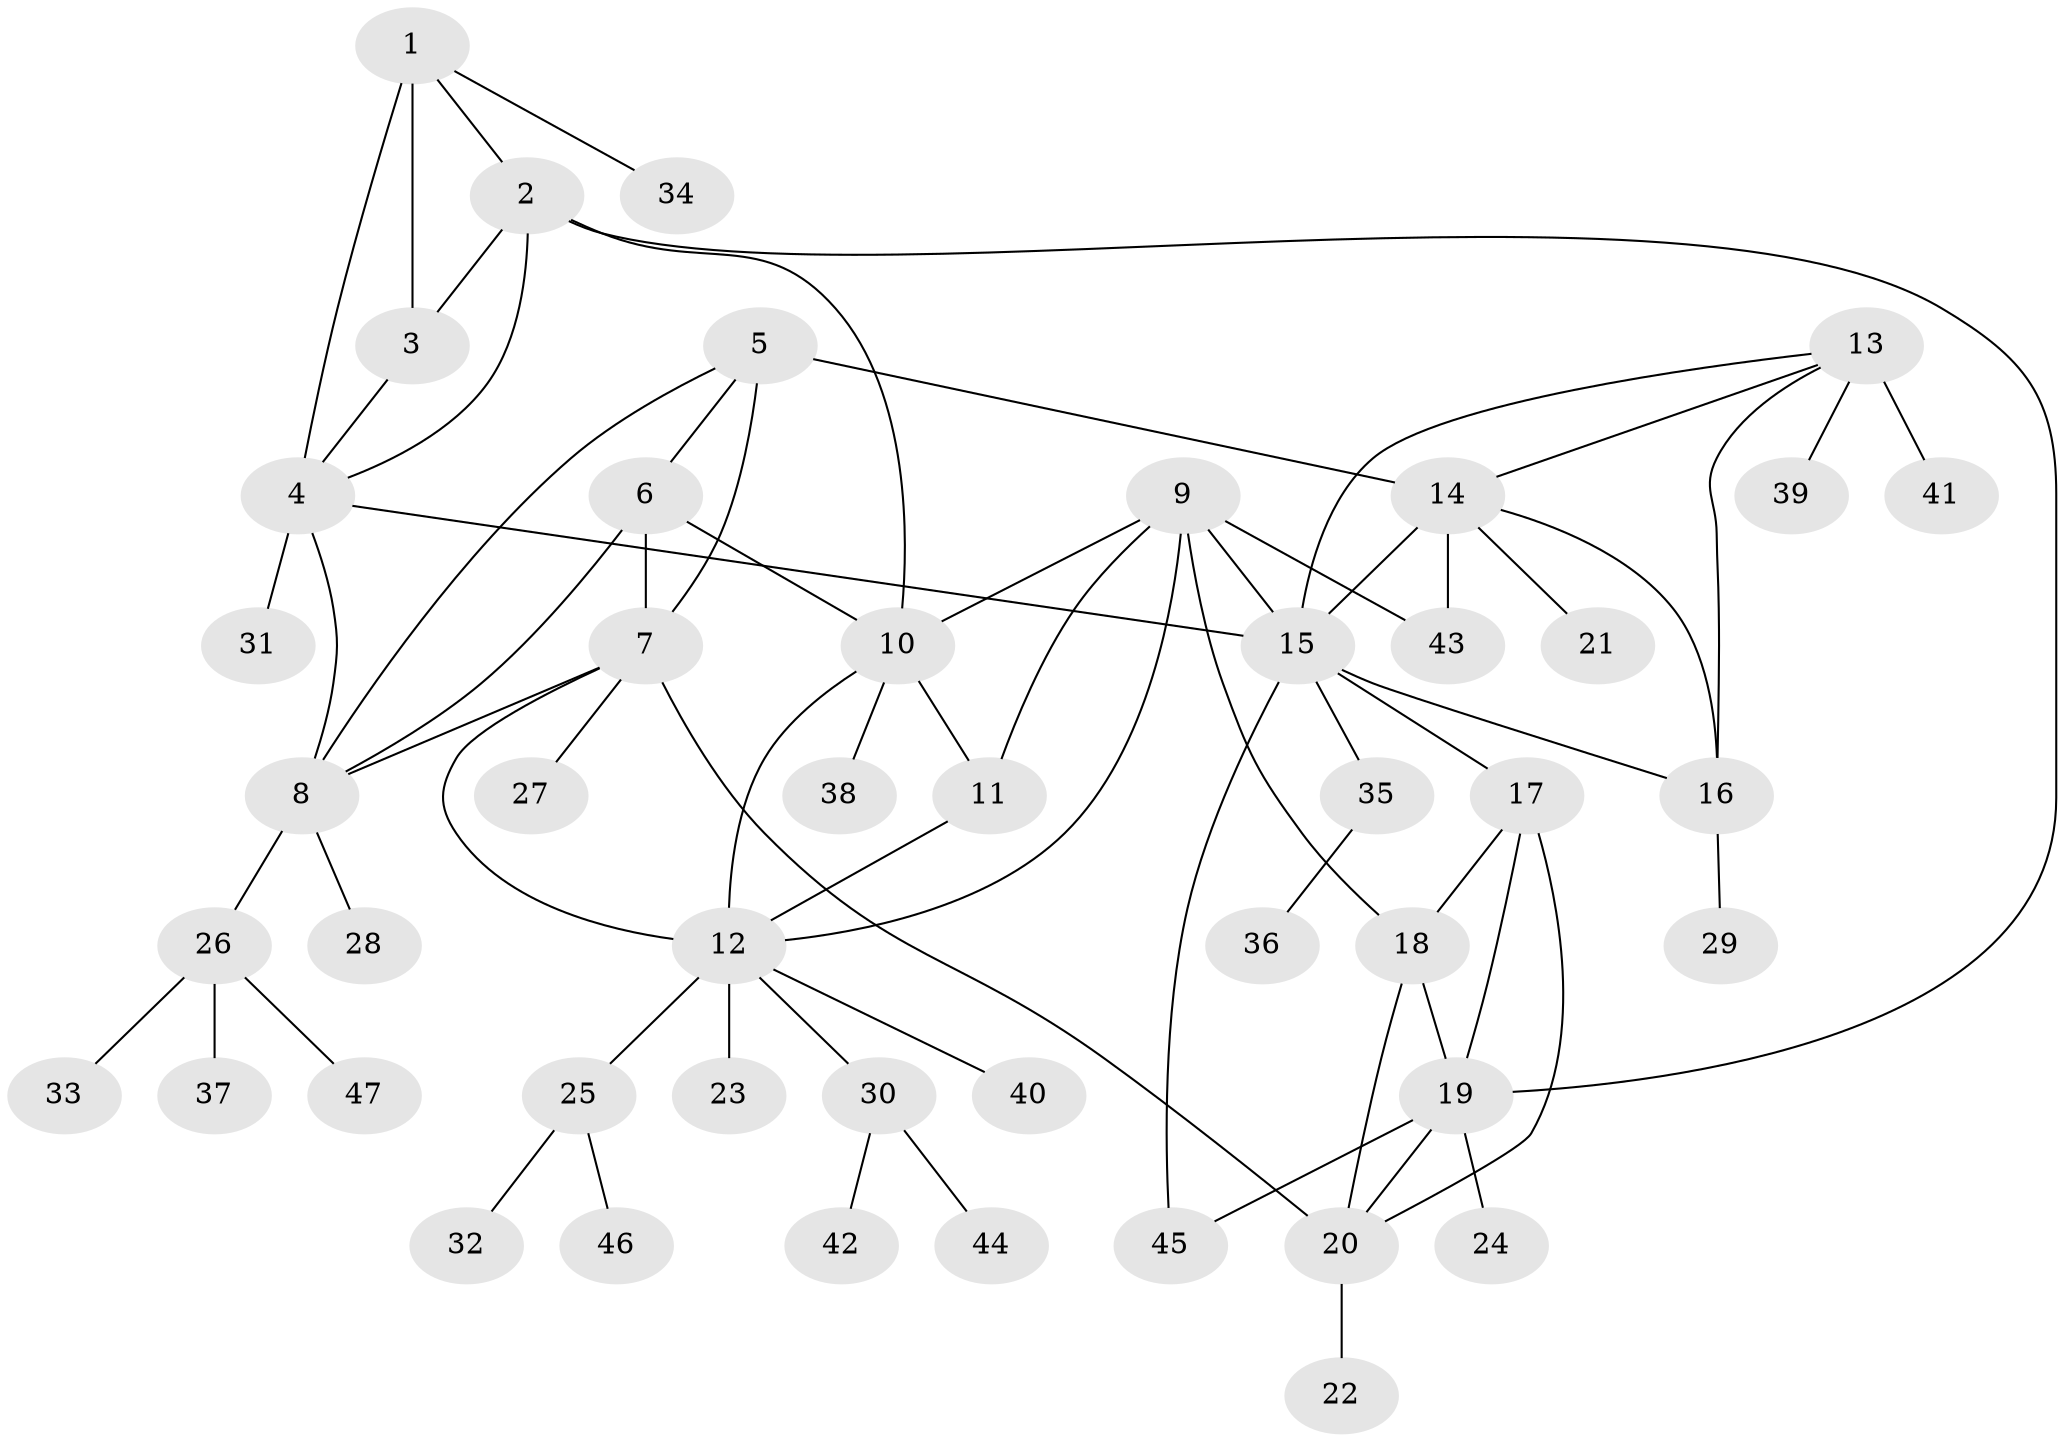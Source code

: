 // original degree distribution, {9: 0.031914893617021274, 6: 0.07446808510638298, 3: 0.010638297872340425, 10: 0.010638297872340425, 7: 0.031914893617021274, 5: 0.0425531914893617, 8: 0.010638297872340425, 12: 0.010638297872340425, 2: 0.14893617021276595, 1: 0.6063829787234043, 4: 0.02127659574468085}
// Generated by graph-tools (version 1.1) at 2025/37/03/09/25 02:37:23]
// undirected, 47 vertices, 70 edges
graph export_dot {
graph [start="1"]
  node [color=gray90,style=filled];
  1;
  2;
  3;
  4;
  5;
  6;
  7;
  8;
  9;
  10;
  11;
  12;
  13;
  14;
  15;
  16;
  17;
  18;
  19;
  20;
  21;
  22;
  23;
  24;
  25;
  26;
  27;
  28;
  29;
  30;
  31;
  32;
  33;
  34;
  35;
  36;
  37;
  38;
  39;
  40;
  41;
  42;
  43;
  44;
  45;
  46;
  47;
  1 -- 2 [weight=1.0];
  1 -- 3 [weight=5.0];
  1 -- 4 [weight=1.0];
  1 -- 34 [weight=1.0];
  2 -- 3 [weight=1.0];
  2 -- 4 [weight=1.0];
  2 -- 10 [weight=1.0];
  2 -- 19 [weight=1.0];
  3 -- 4 [weight=1.0];
  4 -- 8 [weight=1.0];
  4 -- 15 [weight=1.0];
  4 -- 31 [weight=4.0];
  5 -- 6 [weight=1.0];
  5 -- 7 [weight=1.0];
  5 -- 8 [weight=1.0];
  5 -- 14 [weight=2.0];
  6 -- 7 [weight=3.0];
  6 -- 8 [weight=1.0];
  6 -- 10 [weight=1.0];
  7 -- 8 [weight=1.0];
  7 -- 12 [weight=1.0];
  7 -- 20 [weight=1.0];
  7 -- 27 [weight=1.0];
  8 -- 26 [weight=1.0];
  8 -- 28 [weight=1.0];
  9 -- 10 [weight=1.0];
  9 -- 11 [weight=1.0];
  9 -- 12 [weight=1.0];
  9 -- 15 [weight=1.0];
  9 -- 18 [weight=1.0];
  9 -- 43 [weight=2.0];
  10 -- 11 [weight=3.0];
  10 -- 12 [weight=1.0];
  10 -- 38 [weight=1.0];
  11 -- 12 [weight=1.0];
  12 -- 23 [weight=4.0];
  12 -- 25 [weight=1.0];
  12 -- 30 [weight=1.0];
  12 -- 40 [weight=1.0];
  13 -- 14 [weight=1.0];
  13 -- 15 [weight=1.0];
  13 -- 16 [weight=1.0];
  13 -- 39 [weight=1.0];
  13 -- 41 [weight=4.0];
  14 -- 15 [weight=1.0];
  14 -- 16 [weight=1.0];
  14 -- 21 [weight=1.0];
  14 -- 43 [weight=1.0];
  15 -- 16 [weight=1.0];
  15 -- 17 [weight=1.0];
  15 -- 35 [weight=1.0];
  15 -- 45 [weight=1.0];
  16 -- 29 [weight=1.0];
  17 -- 18 [weight=1.0];
  17 -- 19 [weight=1.0];
  17 -- 20 [weight=1.0];
  18 -- 19 [weight=2.0];
  18 -- 20 [weight=1.0];
  19 -- 20 [weight=1.0];
  19 -- 24 [weight=1.0];
  19 -- 45 [weight=1.0];
  20 -- 22 [weight=1.0];
  25 -- 32 [weight=1.0];
  25 -- 46 [weight=1.0];
  26 -- 33 [weight=1.0];
  26 -- 37 [weight=1.0];
  26 -- 47 [weight=1.0];
  30 -- 42 [weight=1.0];
  30 -- 44 [weight=1.0];
  35 -- 36 [weight=1.0];
}
